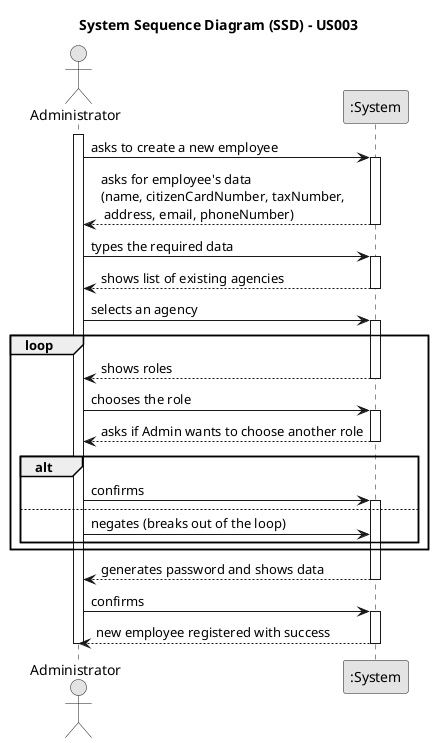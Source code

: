 @startuml
skinparam monochrome true
skinparam packageStyle rectangle
skinparam shadowing false

title System Sequence Diagram (SSD) - US003
actor Administrator as Admin

activate Admin
Admin -> ":System" : asks to create a new employee
activate ":System"

":System"--> Admin : asks for employee's data\n(name, citizenCardNumber, taxNumber,\n address, email, phoneNumber)
deactivate ":System"

Admin -> ":System" : types the required data
activate ":System"

":System" --> Admin : shows list of existing agencies
deactivate ":System"

Admin -> ":System" : selects an agency
activate ":System"

loop

":System" --> Admin : shows roles
deactivate ":System"

Admin -> ":System" : chooses the role
activate ":System"

":System" --> Admin : asks if Admin wants to choose another role
deactivate ":System"

alt

Admin -> ":System" : confirms
activate ":System"

else

Admin -> ":System" : negates (breaks out of the loop)


end alt

end loop

":System"-->Admin : generates password and shows data
deactivate ":System"

Admin -> ":System" : confirms
activate ":System"

":System" --> Admin : new employee registered with success
deactivate ":System"

deactivate Admin
@enduml